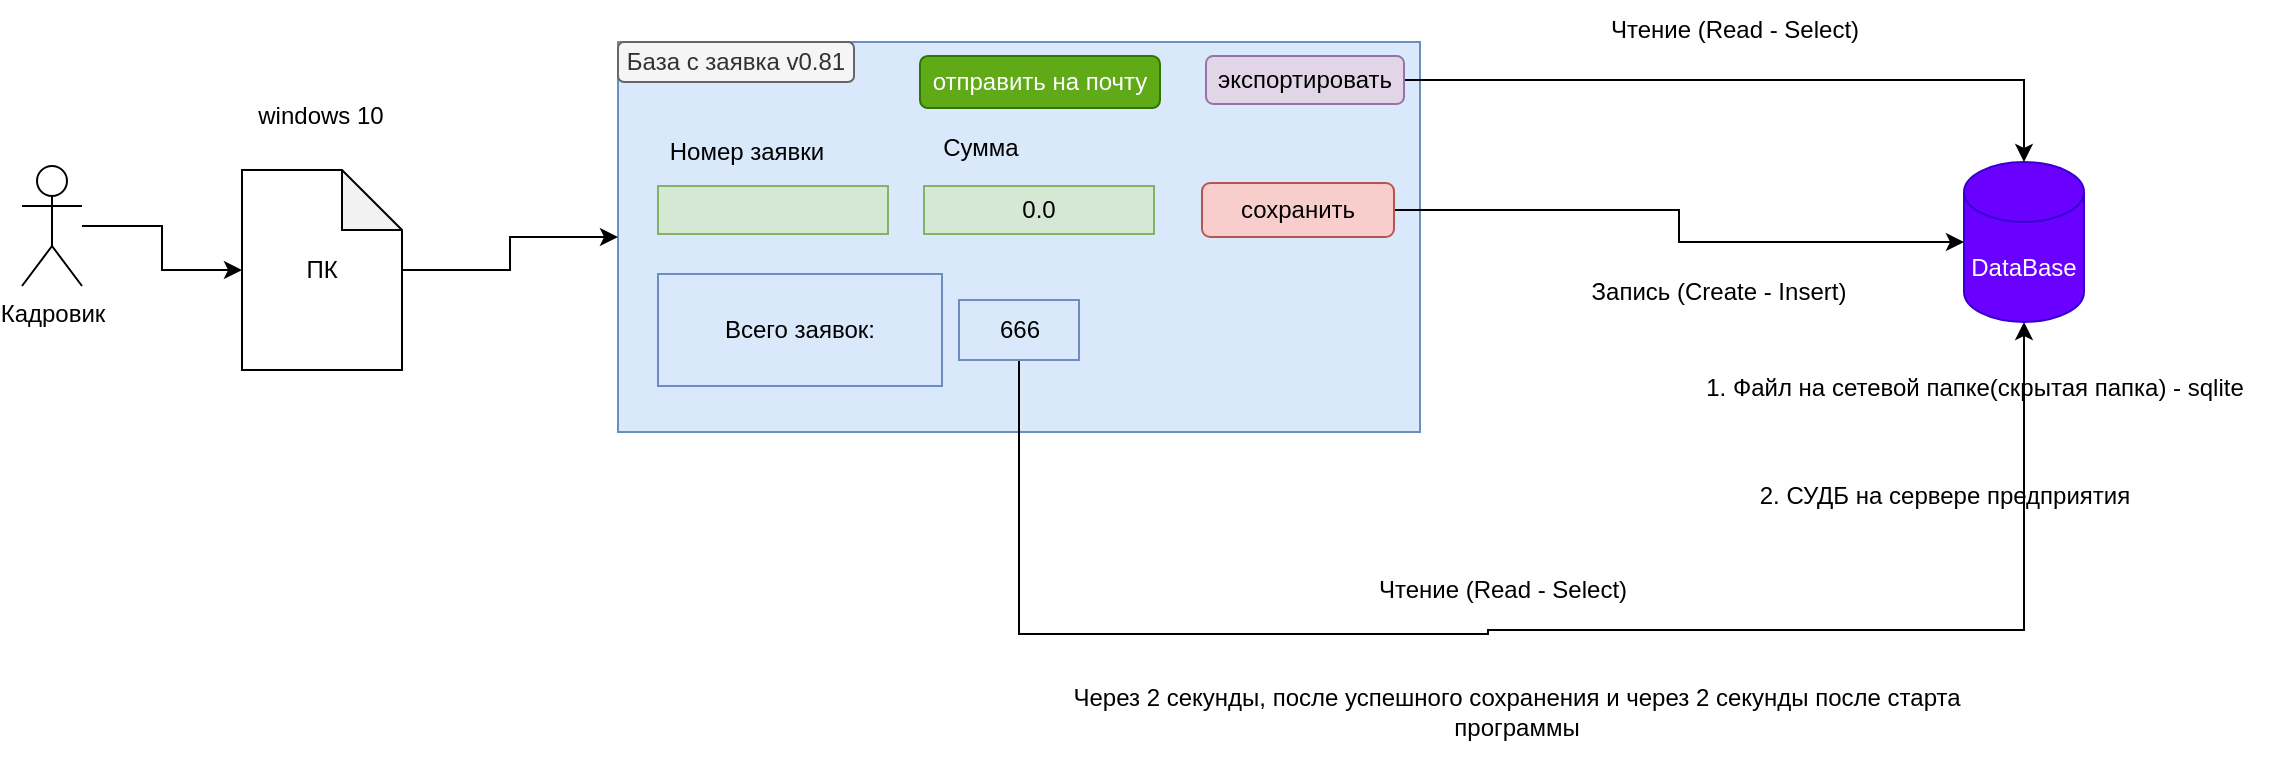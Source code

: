 <mxfile version="21.7.2" type="device">
  <diagram name="Page-1" id="XPowN4ihvxGOxOzCzfsL">
    <mxGraphModel dx="1144" dy="410" grid="0" gridSize="10" guides="1" tooltips="1" connect="1" arrows="1" fold="1" page="0" pageScale="1" pageWidth="850" pageHeight="1100" math="0" shadow="0">
      <root>
        <mxCell id="0" />
        <mxCell id="1" parent="0" />
        <mxCell id="QVUlQiC72VBRAmP_-Ezs-1" value="" style="rounded=0;whiteSpace=wrap;html=1;fillColor=#dae8fc;strokeColor=#6c8ebf;" parent="1" vertex="1">
          <mxGeometry x="134" y="121" width="401" height="195" as="geometry" />
        </mxCell>
        <mxCell id="QVUlQiC72VBRAmP_-Ezs-2" value="База с заявка v0.81" style="rounded=1;whiteSpace=wrap;html=1;fillColor=#f5f5f5;fontColor=#333333;strokeColor=#666666;" parent="1" vertex="1">
          <mxGeometry x="134" y="121" width="118" height="20" as="geometry" />
        </mxCell>
        <mxCell id="QVUlQiC72VBRAmP_-Ezs-3" value="Номер заявки" style="text;html=1;strokeColor=none;fillColor=none;align=center;verticalAlign=middle;whiteSpace=wrap;rounded=0;" parent="1" vertex="1">
          <mxGeometry x="157" y="165" width="83" height="22" as="geometry" />
        </mxCell>
        <mxCell id="QVUlQiC72VBRAmP_-Ezs-4" value="" style="rounded=0;whiteSpace=wrap;html=1;fillColor=#d5e8d4;strokeColor=#82b366;" parent="1" vertex="1">
          <mxGeometry x="154" y="193" width="115" height="24" as="geometry" />
        </mxCell>
        <mxCell id="QVUlQiC72VBRAmP_-Ezs-5" value="Сумма" style="text;html=1;strokeColor=none;fillColor=none;align=center;verticalAlign=middle;whiteSpace=wrap;rounded=0;" parent="1" vertex="1">
          <mxGeometry x="290" y="165" width="51" height="18" as="geometry" />
        </mxCell>
        <mxCell id="QVUlQiC72VBRAmP_-Ezs-6" value="0.0" style="rounded=0;whiteSpace=wrap;html=1;fillColor=#d5e8d4;strokeColor=#82b366;" parent="1" vertex="1">
          <mxGeometry x="287" y="193" width="115" height="24" as="geometry" />
        </mxCell>
        <mxCell id="g4mI1A7HYySb8zcJEveT-7" style="edgeStyle=orthogonalEdgeStyle;rounded=0;orthogonalLoop=1;jettySize=auto;html=1;" edge="1" parent="1" source="QVUlQiC72VBRAmP_-Ezs-7" target="g4mI1A7HYySb8zcJEveT-6">
          <mxGeometry relative="1" as="geometry" />
        </mxCell>
        <mxCell id="QVUlQiC72VBRAmP_-Ezs-7" value="сохранить" style="rounded=1;whiteSpace=wrap;html=1;fillColor=#f8cecc;strokeColor=#b85450;" parent="1" vertex="1">
          <mxGeometry x="426" y="191.5" width="96" height="27" as="geometry" />
        </mxCell>
        <mxCell id="g4mI1A7HYySb8zcJEveT-12" style="edgeStyle=orthogonalEdgeStyle;rounded=0;orthogonalLoop=1;jettySize=auto;html=1;" edge="1" parent="1" source="QVUlQiC72VBRAmP_-Ezs-8" target="g4mI1A7HYySb8zcJEveT-6">
          <mxGeometry relative="1" as="geometry" />
        </mxCell>
        <mxCell id="QVUlQiC72VBRAmP_-Ezs-8" value="экспортировать" style="rounded=1;whiteSpace=wrap;html=1;fillColor=#e1d5e7;strokeColor=#9673a6;" parent="1" vertex="1">
          <mxGeometry x="428" y="128" width="99" height="24" as="geometry" />
        </mxCell>
        <mxCell id="g4mI1A7HYySb8zcJEveT-15" style="edgeStyle=orthogonalEdgeStyle;rounded=0;orthogonalLoop=1;jettySize=auto;html=1;entryX=0.5;entryY=1;entryDx=0;entryDy=0;entryPerimeter=0;" edge="1" parent="1" source="QVUlQiC72VBRAmP_-Ezs-9" target="g4mI1A7HYySb8zcJEveT-6">
          <mxGeometry relative="1" as="geometry">
            <Array as="points">
              <mxPoint x="334" y="417" />
              <mxPoint x="569" y="417" />
              <mxPoint x="569" y="415" />
              <mxPoint x="837" y="415" />
            </Array>
          </mxGeometry>
        </mxCell>
        <mxCell id="QVUlQiC72VBRAmP_-Ezs-9" value="666" style="text;html=1;strokeColor=#6c8ebf;fillColor=#dae8fc;align=center;verticalAlign=middle;whiteSpace=wrap;rounded=0;" parent="1" vertex="1">
          <mxGeometry x="304.5" y="250" width="60" height="30" as="geometry" />
        </mxCell>
        <mxCell id="QVUlQiC72VBRAmP_-Ezs-10" value="Всего заявок:" style="text;html=1;strokeColor=#6c8ebf;fillColor=#dae8fc;align=center;verticalAlign=middle;whiteSpace=wrap;rounded=0;" parent="1" vertex="1">
          <mxGeometry x="154" y="237" width="142" height="56" as="geometry" />
        </mxCell>
        <mxCell id="g4mI1A7HYySb8zcJEveT-3" style="edgeStyle=orthogonalEdgeStyle;rounded=0;orthogonalLoop=1;jettySize=auto;html=1;" edge="1" parent="1" source="g4mI1A7HYySb8zcJEveT-1" target="g4mI1A7HYySb8zcJEveT-2">
          <mxGeometry relative="1" as="geometry" />
        </mxCell>
        <mxCell id="g4mI1A7HYySb8zcJEveT-1" value="Кадровик" style="shape=umlActor;verticalLabelPosition=bottom;verticalAlign=top;html=1;outlineConnect=0;" vertex="1" parent="1">
          <mxGeometry x="-164" y="183" width="30" height="60" as="geometry" />
        </mxCell>
        <mxCell id="g4mI1A7HYySb8zcJEveT-4" style="edgeStyle=orthogonalEdgeStyle;rounded=0;orthogonalLoop=1;jettySize=auto;html=1;" edge="1" parent="1" source="g4mI1A7HYySb8zcJEveT-2" target="QVUlQiC72VBRAmP_-Ezs-1">
          <mxGeometry relative="1" as="geometry" />
        </mxCell>
        <mxCell id="g4mI1A7HYySb8zcJEveT-2" value="ПК" style="shape=note;whiteSpace=wrap;html=1;backgroundOutline=1;darkOpacity=0.05;" vertex="1" parent="1">
          <mxGeometry x="-54" y="185" width="80" height="100" as="geometry" />
        </mxCell>
        <mxCell id="g4mI1A7HYySb8zcJEveT-5" value="windows 10" style="text;html=1;strokeColor=none;fillColor=none;align=center;verticalAlign=middle;whiteSpace=wrap;rounded=0;" vertex="1" parent="1">
          <mxGeometry x="-54" y="143" width="79" height="30" as="geometry" />
        </mxCell>
        <mxCell id="g4mI1A7HYySb8zcJEveT-6" value="DataBase" style="shape=cylinder3;whiteSpace=wrap;html=1;boundedLbl=1;backgroundOutline=1;size=15;fillColor=#6a00ff;fontColor=#ffffff;strokeColor=#3700CC;" vertex="1" parent="1">
          <mxGeometry x="807" y="181" width="60" height="80" as="geometry" />
        </mxCell>
        <mxCell id="g4mI1A7HYySb8zcJEveT-8" value="1. Файл на сетевой папке(скрытая папка) - sqlite" style="text;html=1;strokeColor=none;fillColor=none;align=center;verticalAlign=middle;whiteSpace=wrap;rounded=0;" vertex="1" parent="1">
          <mxGeometry x="664" y="277" width="297" height="34" as="geometry" />
        </mxCell>
        <mxCell id="g4mI1A7HYySb8zcJEveT-9" value="2. СУДБ на сервере предприятия" style="text;html=1;strokeColor=none;fillColor=none;align=center;verticalAlign=middle;whiteSpace=wrap;rounded=0;" vertex="1" parent="1">
          <mxGeometry x="651" y="331" width="293" height="34" as="geometry" />
        </mxCell>
        <mxCell id="g4mI1A7HYySb8zcJEveT-11" value="Запись (Create - Insert)" style="text;html=1;strokeColor=none;fillColor=none;align=center;verticalAlign=middle;whiteSpace=wrap;rounded=0;" vertex="1" parent="1">
          <mxGeometry x="612" y="231" width="145" height="30" as="geometry" />
        </mxCell>
        <mxCell id="g4mI1A7HYySb8zcJEveT-13" value="Чтение (Read - Select)" style="text;html=1;strokeColor=none;fillColor=none;align=center;verticalAlign=middle;whiteSpace=wrap;rounded=0;" vertex="1" parent="1">
          <mxGeometry x="620" y="100" width="145" height="30" as="geometry" />
        </mxCell>
        <mxCell id="g4mI1A7HYySb8zcJEveT-14" value="Через 2 секунды, после успешного сохранения и через 2 секунды после старта программы" style="text;html=1;strokeColor=none;fillColor=none;align=center;verticalAlign=middle;whiteSpace=wrap;rounded=0;" vertex="1" parent="1">
          <mxGeometry x="341" y="423" width="485" height="66" as="geometry" />
        </mxCell>
        <mxCell id="g4mI1A7HYySb8zcJEveT-16" value="Чтение (Read - Select)" style="text;html=1;strokeColor=none;fillColor=none;align=center;verticalAlign=middle;whiteSpace=wrap;rounded=0;" vertex="1" parent="1">
          <mxGeometry x="504" y="380" width="145" height="30" as="geometry" />
        </mxCell>
        <mxCell id="g4mI1A7HYySb8zcJEveT-17" value="отправить на почту" style="rounded=1;whiteSpace=wrap;html=1;fillColor=#60a917;strokeColor=#2D7600;fontColor=#ffffff;" vertex="1" parent="1">
          <mxGeometry x="285" y="128" width="120" height="26" as="geometry" />
        </mxCell>
      </root>
    </mxGraphModel>
  </diagram>
</mxfile>
